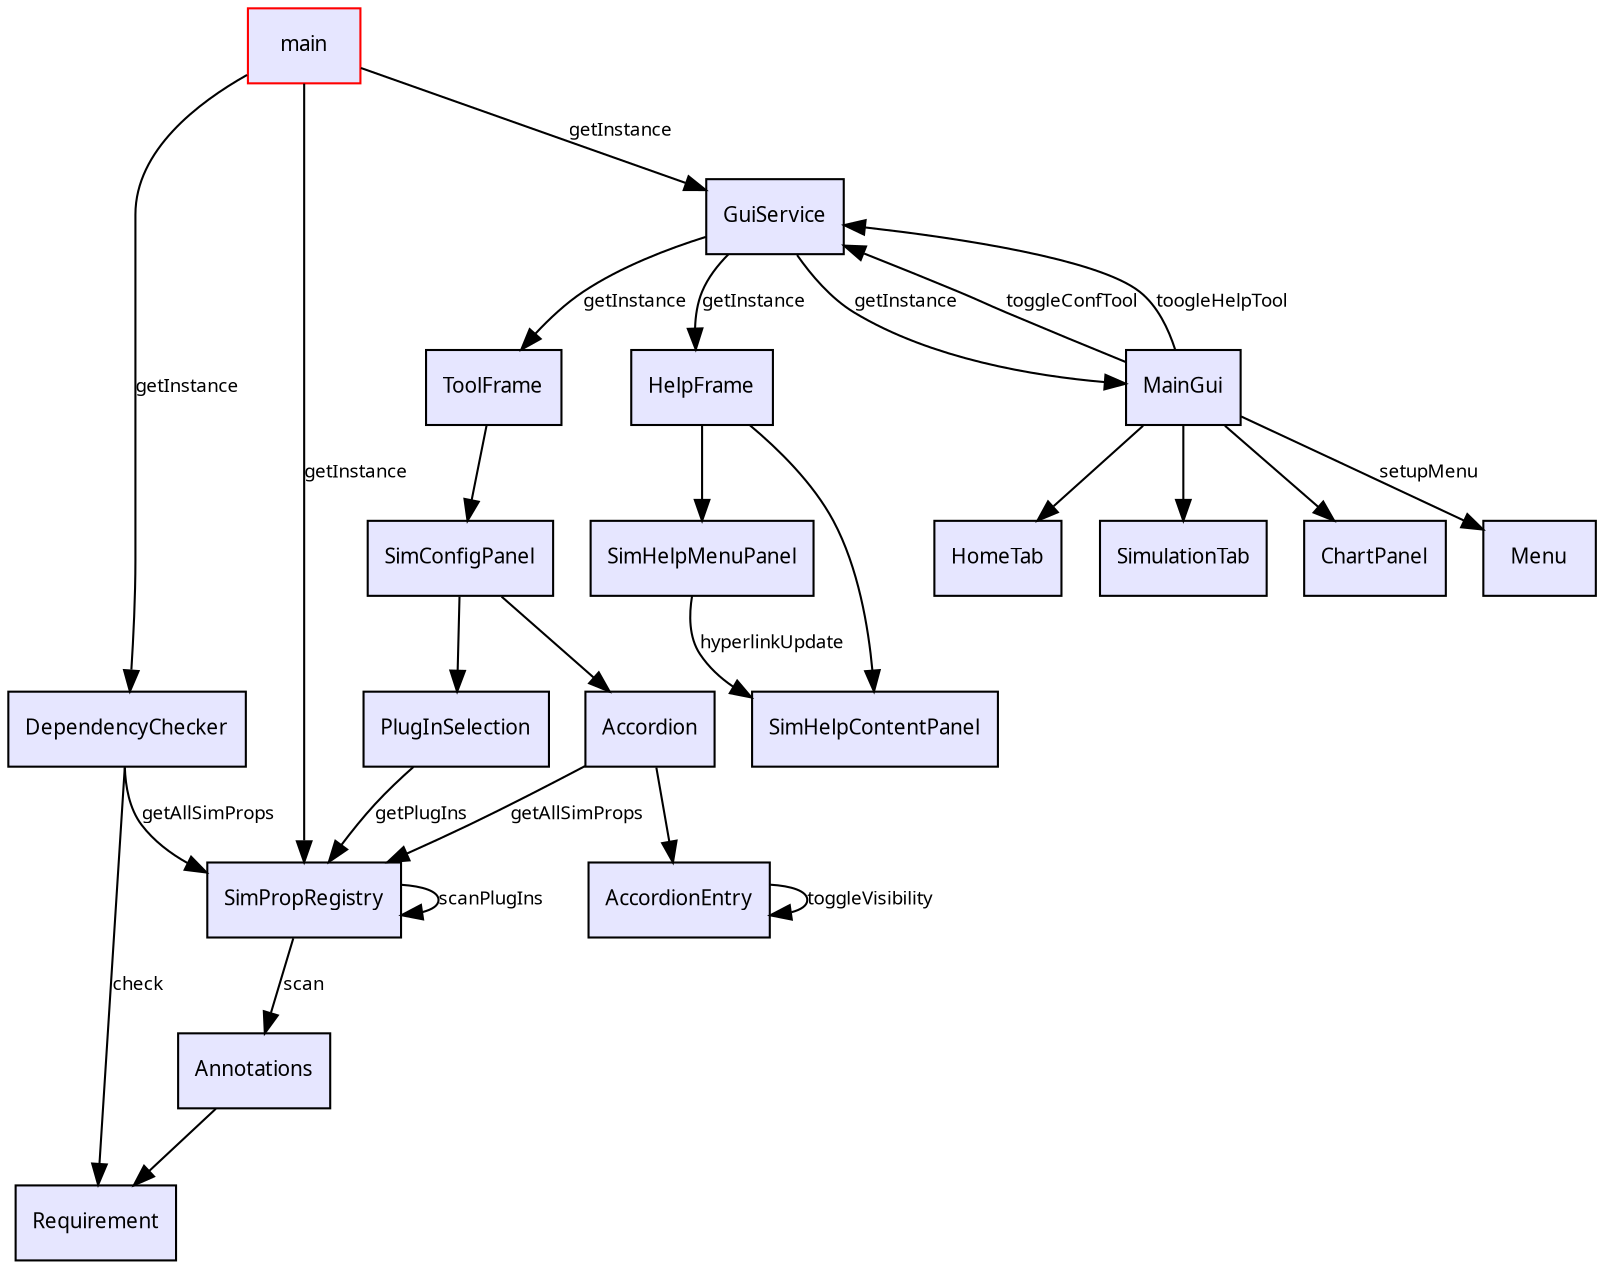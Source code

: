 digraph G {
node [fontname=Verdana,fontsize=10]
node [style=filled]
node [fillcolor="#e6e6ff"]
node [color="#e6e6ff"]
edge [fontname=Verdana,color="#000000"]

main [shape=box, color=red]
SimPropRegistry [shape=box, color=black]
DependencyChecker [shape=box, color=black]
Annotations [shape=box, color=black]
Requirement [shape=box, color=black]
GuiService [shape=box, color=black]
MainGui [shape=box, color=black]
ToolFrame [shape=box, color=black]
HelpFrame [shape=box, color=black]
SimHelpContentPanel [shape=box, color=black]
SimHelpMenuPanel [shape=box, color=black]
SimConfigPanel [shape=box, color=black]
PlugInSelection [shape=box, color=black]
Accordion [shape=box, color=black]
AccordionEntry [shape=box, color=black]
Menu [shape=box, color=black]
HomeTab [shape=box, color=black]
SimulationTab [shape=box, color=black]
ChartPanel [shape=box, color=black]

main -> SimPropRegistry [label="getInstance",fontsize=9]
main -> DependencyChecker [label="getInstance",fontsize=9]
main -> GuiService [label="getInstance",fontsize=9]

SimPropRegistry -> Annotations [label="scan",fontsize=9]
SimPropRegistry -> SimPropRegistry [label="scanPlugIns",fontsize=9]
Annotations -> Requirement

DependencyChecker -> SimPropRegistry [label="getAllSimProps",fontsize=9]
DependencyChecker -> Requirement [label="check",fontsize=9]

GuiService -> MainGui [label="getInstance",fontsize=9]
GuiService -> ToolFrame [label="getInstance",fontsize=9]
GuiService -> HelpFrame [label="getInstance",fontsize=9]

ToolFrame -> SimConfigPanel
SimConfigPanel -> PlugInSelection
SimConfigPanel -> Accordion 

PlugInSelection -> SimPropRegistry [label="getPlugIns",fontsize=9]
Accordion -> SimPropRegistry [label="getAllSimProps",fontsize=9]
Accordion -> AccordionEntry
AccordionEntry -> AccordionEntry [label="toggleVisibility",fontsize=9]

HelpFrame -> SimHelpContentPanel
HelpFrame -> SimHelpMenuPanel
SimHelpMenuPanel -> SimHelpContentPanel [label="hyperlinkUpdate",fontsize=9]

MainGui -> GuiService [label="toggleConfTool",fontsize=9]
MainGui -> GuiService [label="toogleHelpTool",fontsize=9]
MainGui -> Menu [label="setupMenu",fontsize=9]
MainGui -> HomeTab
MainGui -> SimulationTab
MainGui -> ChartPanel
}